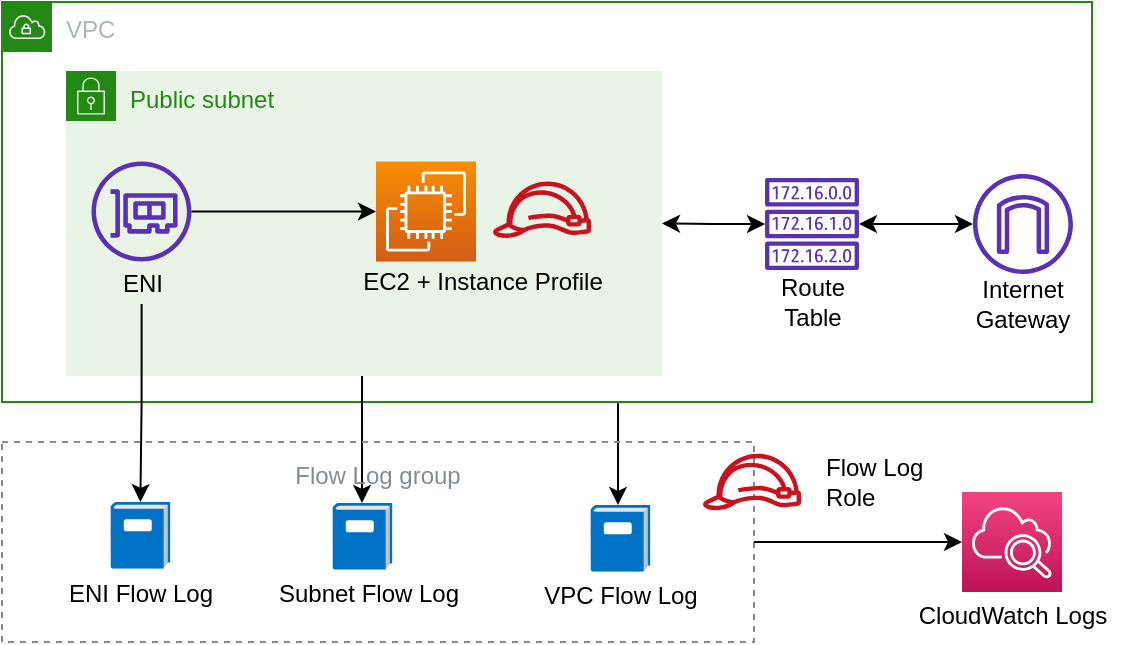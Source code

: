 <mxfile version="14.1.8" type="device"><diagram id="VrJSyCtyyk0UYBWMlAai" name="Page-1"><mxGraphModel dx="749" dy="556" grid="1" gridSize="10" guides="1" tooltips="1" connect="1" arrows="1" fold="1" page="1" pageScale="1" pageWidth="850" pageHeight="1100" background="none" math="0" shadow="0"><root><mxCell id="0"/><mxCell id="1" parent="0"/><mxCell id="usUNBvkTF5kbZOLfqmCF-15" style="edgeStyle=orthogonalEdgeStyle;rounded=0;orthogonalLoop=1;jettySize=auto;html=1;" edge="1" parent="1" source="lls4c6PotRuVWO8DvVIY-1" target="CpfxMeXxCXW5DumJ89Vl-33"><mxGeometry relative="1" as="geometry"><Array as="points"><mxPoint x="388" y="530"/><mxPoint x="388" y="530"/></Array></mxGeometry></mxCell><mxCell id="lls4c6PotRuVWO8DvVIY-1" value="VPC" style="points=[[0,0],[0.25,0],[0.5,0],[0.75,0],[1,0],[1,0.25],[1,0.5],[1,0.75],[1,1],[0.75,1],[0.5,1],[0.25,1],[0,1],[0,0.75],[0,0.5],[0,0.25]];outlineConnect=0;gradientColor=none;html=1;whiteSpace=wrap;fontSize=12;fontStyle=0;shape=mxgraph.aws4.group;grIcon=mxgraph.aws4.group_vpc;strokeColor=#248814;fillColor=none;verticalAlign=top;align=left;spacingLeft=30;fontColor=#AAB7B8;dashed=0;" parent="1" vertex="1"><mxGeometry x="80" y="320" width="545" height="200" as="geometry"/></mxCell><mxCell id="usUNBvkTF5kbZOLfqmCF-14" style="edgeStyle=orthogonalEdgeStyle;rounded=0;orthogonalLoop=1;jettySize=auto;html=1;" edge="1" parent="1" source="lls4c6PotRuVWO8DvVIY-3" target="CpfxMeXxCXW5DumJ89Vl-13"><mxGeometry relative="1" as="geometry"><Array as="points"><mxPoint x="260" y="550"/><mxPoint x="260" y="550"/></Array></mxGeometry></mxCell><mxCell id="lls4c6PotRuVWO8DvVIY-3" value="Public subnet" style="points=[[0,0],[0.25,0],[0.5,0],[0.75,0],[1,0],[1,0.25],[1,0.5],[1,0.75],[1,1],[0.75,1],[0.5,1],[0.25,1],[0,1],[0,0.75],[0,0.5],[0,0.25]];outlineConnect=0;gradientColor=none;html=1;whiteSpace=wrap;fontSize=12;fontStyle=0;shape=mxgraph.aws4.group;grIcon=mxgraph.aws4.group_security_group;grStroke=0;strokeColor=#248814;fillColor=#E9F3E6;verticalAlign=top;align=left;spacingLeft=30;fontColor=#248814;dashed=0;" parent="1" vertex="1"><mxGeometry x="112" y="354.5" width="298" height="152.5" as="geometry"/></mxCell><mxCell id="usUNBvkTF5kbZOLfqmCF-1" value="" style="group" vertex="1" connectable="0" parent="1"><mxGeometry x="530" y="565" width="110" height="72" as="geometry"/></mxCell><mxCell id="CpfxMeXxCXW5DumJ89Vl-1" value="" style="outlineConnect=0;fontColor=#232F3E;gradientColor=#F34482;gradientDirection=north;fillColor=#BC1356;strokeColor=#ffffff;dashed=0;verticalLabelPosition=bottom;verticalAlign=top;align=center;html=1;fontSize=12;fontStyle=0;aspect=fixed;shape=mxgraph.aws4.resourceIcon;resIcon=mxgraph.aws4.cloudwatch_2;" parent="usUNBvkTF5kbZOLfqmCF-1" vertex="1"><mxGeometry x="30" width="50" height="50" as="geometry"/></mxCell><mxCell id="CpfxMeXxCXW5DumJ89Vl-16" value="CloudWatch Logs" style="text;html=1;resizable=0;autosize=1;align=center;verticalAlign=middle;points=[];fillColor=none;strokeColor=none;rounded=0;" parent="usUNBvkTF5kbZOLfqmCF-1" vertex="1"><mxGeometry y="52" width="110" height="20" as="geometry"/></mxCell><mxCell id="usUNBvkTF5kbZOLfqmCF-4" value="" style="group" vertex="1" connectable="0" parent="1"><mxGeometry x="250.0" y="399.75" width="140" height="70" as="geometry"/></mxCell><mxCell id="usUNBvkTF5kbZOLfqmCF-5" value="" style="outlineConnect=0;fontColor=#232F3E;gradientColor=none;fillColor=#C7131F;strokeColor=none;dashed=0;verticalLabelPosition=bottom;verticalAlign=top;align=center;html=1;fontSize=12;fontStyle=0;aspect=fixed;pointerEvents=1;shape=mxgraph.aws4.role;" vertex="1" parent="usUNBvkTF5kbZOLfqmCF-4"><mxGeometry x="75.0" y="10.0" width="50" height="28.21" as="geometry"/></mxCell><mxCell id="usUNBvkTF5kbZOLfqmCF-6" value="" style="outlineConnect=0;fontColor=#232F3E;gradientColor=#F78E04;gradientDirection=north;fillColor=#D05C17;strokeColor=#ffffff;dashed=0;verticalLabelPosition=bottom;verticalAlign=top;align=center;html=1;fontSize=12;fontStyle=0;aspect=fixed;shape=mxgraph.aws4.resourceIcon;resIcon=mxgraph.aws4.ec2;" vertex="1" parent="usUNBvkTF5kbZOLfqmCF-4"><mxGeometry x="17.0" width="50" height="50" as="geometry"/></mxCell><mxCell id="usUNBvkTF5kbZOLfqmCF-7" value="&lt;div&gt;&lt;span&gt;EC2 + Instance Profile&lt;/span&gt;&lt;/div&gt;" style="text;html=1;resizable=0;autosize=1;align=center;verticalAlign=middle;points=[];fillColor=none;strokeColor=none;rounded=0;" vertex="1" parent="usUNBvkTF5kbZOLfqmCF-4"><mxGeometry y="50" width="140" height="20" as="geometry"/></mxCell><mxCell id="usUNBvkTF5kbZOLfqmCF-11" value="" style="group" vertex="1" connectable="0" parent="1"><mxGeometry x="124.75" y="399.75" width="50" height="71.25" as="geometry"/></mxCell><mxCell id="usUNBvkTF5kbZOLfqmCF-10" value="" style="outlineConnect=0;fontColor=#232F3E;gradientColor=none;fillColor=#5A30B5;strokeColor=none;dashed=0;verticalLabelPosition=bottom;verticalAlign=top;align=center;html=1;fontSize=12;fontStyle=0;aspect=fixed;pointerEvents=1;shape=mxgraph.aws4.elastic_network_interface;" vertex="1" parent="usUNBvkTF5kbZOLfqmCF-11"><mxGeometry width="50" height="50" as="geometry"/></mxCell><mxCell id="CpfxMeXxCXW5DumJ89Vl-22" value="ENI" style="text;html=1;resizable=0;autosize=1;align=center;verticalAlign=middle;points=[];fillColor=none;strokeColor=none;rounded=0;" parent="usUNBvkTF5kbZOLfqmCF-11" vertex="1"><mxGeometry x="5" y="51.25" width="40" height="20" as="geometry"/></mxCell><mxCell id="usUNBvkTF5kbZOLfqmCF-12" style="edgeStyle=orthogonalEdgeStyle;rounded=0;orthogonalLoop=1;jettySize=auto;html=1;" edge="1" parent="1" source="usUNBvkTF5kbZOLfqmCF-10" target="usUNBvkTF5kbZOLfqmCF-6"><mxGeometry relative="1" as="geometry"/></mxCell><mxCell id="usUNBvkTF5kbZOLfqmCF-13" style="edgeStyle=orthogonalEdgeStyle;rounded=0;orthogonalLoop=1;jettySize=auto;html=1;" edge="1" parent="1" source="CpfxMeXxCXW5DumJ89Vl-22" target="CpfxMeXxCXW5DumJ89Vl-36"><mxGeometry relative="1" as="geometry"/></mxCell><mxCell id="usUNBvkTF5kbZOLfqmCF-16" style="edgeStyle=orthogonalEdgeStyle;rounded=0;orthogonalLoop=1;jettySize=auto;html=1;startArrow=classic;startFill=1;" edge="1" parent="1" source="usUNBvkTF5kbZOLfqmCF-18" target="usUNBvkTF5kbZOLfqmCF-21"><mxGeometry relative="1" as="geometry"/></mxCell><mxCell id="usUNBvkTF5kbZOLfqmCF-17" value="" style="group" vertex="1" connectable="0" parent="1"><mxGeometry x="460" y="408" width="50" height="77" as="geometry"/></mxCell><mxCell id="usUNBvkTF5kbZOLfqmCF-18" value="" style="outlineConnect=0;fontColor=#232F3E;gradientColor=none;fillColor=#5A30B5;strokeColor=none;dashed=0;verticalLabelPosition=bottom;verticalAlign=top;align=center;html=1;fontSize=12;fontStyle=0;aspect=fixed;pointerEvents=1;shape=mxgraph.aws4.route_table;" vertex="1" parent="usUNBvkTF5kbZOLfqmCF-17"><mxGeometry x="1.4" width="47.21" height="46" as="geometry"/></mxCell><mxCell id="usUNBvkTF5kbZOLfqmCF-19" value="Route&lt;br&gt;Table" style="text;html=1;resizable=0;autosize=1;align=center;verticalAlign=middle;points=[];fillColor=none;strokeColor=none;rounded=0;" vertex="1" parent="usUNBvkTF5kbZOLfqmCF-17"><mxGeometry y="47" width="50" height="30" as="geometry"/></mxCell><mxCell id="usUNBvkTF5kbZOLfqmCF-20" value="" style="group" vertex="1" connectable="0" parent="1"><mxGeometry x="560" y="406" width="60" height="80.421" as="geometry"/></mxCell><mxCell id="usUNBvkTF5kbZOLfqmCF-21" value="" style="outlineConnect=0;fontColor=#232F3E;fillColor=#5A30B5;strokeColor=none;dashed=0;verticalLabelPosition=bottom;verticalAlign=top;align=center;html=1;fontSize=12;fontStyle=0;aspect=fixed;pointerEvents=1;shape=mxgraph.aws4.internet_gateway;sketch=0;" vertex="1" parent="usUNBvkTF5kbZOLfqmCF-20"><mxGeometry x="5.486" width="50" height="50" as="geometry"/></mxCell><mxCell id="usUNBvkTF5kbZOLfqmCF-22" value="Internet&lt;br&gt;Gateway" style="text;html=1;resizable=0;autosize=1;align=center;verticalAlign=middle;points=[];fillColor=none;strokeColor=none;rounded=0;" vertex="1" parent="usUNBvkTF5kbZOLfqmCF-20"><mxGeometry y="50.421" width="60" height="30" as="geometry"/></mxCell><mxCell id="usUNBvkTF5kbZOLfqmCF-23" style="edgeStyle=orthogonalEdgeStyle;rounded=0;orthogonalLoop=1;jettySize=auto;html=1;entryX=1;entryY=0.5;entryDx=0;entryDy=0;startArrow=classic;startFill=1;" edge="1" parent="1" source="usUNBvkTF5kbZOLfqmCF-18" target="lls4c6PotRuVWO8DvVIY-3"><mxGeometry relative="1" as="geometry"/></mxCell><mxCell id="usUNBvkTF5kbZOLfqmCF-32" value="" style="group" vertex="1" connectable="0" parent="1"><mxGeometry x="104.21" y="570" width="445.79" height="70" as="geometry"/></mxCell><mxCell id="usUNBvkTF5kbZOLfqmCF-24" value="" style="group" vertex="1" connectable="0" parent="usUNBvkTF5kbZOLfqmCF-32"><mxGeometry x="239.79" y="1.5" width="90" height="55.33" as="geometry"/></mxCell><mxCell id="CpfxMeXxCXW5DumJ89Vl-32" value="VPC Flow Log" style="text;html=1;resizable=0;autosize=1;align=center;verticalAlign=middle;points=[];fillColor=none;strokeColor=none;rounded=0;fontStyle=0" parent="usUNBvkTF5kbZOLfqmCF-24" vertex="1"><mxGeometry y="35.33" width="90" height="20" as="geometry"/></mxCell><mxCell id="CpfxMeXxCXW5DumJ89Vl-33" value="" style="aspect=fixed;html=1;points=[];align=center;image;fontSize=12;image=img/lib/mscae/Log.svg;fontStyle=0" parent="usUNBvkTF5kbZOLfqmCF-24" vertex="1"><mxGeometry x="30.21" width="30" height="33.33" as="geometry"/></mxCell><mxCell id="usUNBvkTF5kbZOLfqmCF-25" value="" style="group" vertex="1" connectable="0" parent="usUNBvkTF5kbZOLfqmCF-32"><mxGeometry x="103.54" y="0.5" width="342.25" height="69.5" as="geometry"/></mxCell><mxCell id="CpfxMeXxCXW5DumJ89Vl-11" value="Subnet Flow Log" style="text;html=1;resizable=0;autosize=1;align=center;verticalAlign=middle;points=[];fillColor=none;strokeColor=none;rounded=0;" parent="usUNBvkTF5kbZOLfqmCF-25" vertex="1"><mxGeometry y="35" width="110" height="20" as="geometry"/></mxCell><mxCell id="CpfxMeXxCXW5DumJ89Vl-13" value="" style="aspect=fixed;html=1;points=[];align=center;image;fontSize=12;image=img/lib/mscae/Log.svg;" parent="usUNBvkTF5kbZOLfqmCF-25" vertex="1"><mxGeometry x="37.46" width="30" height="33.33" as="geometry"/></mxCell><mxCell id="usUNBvkTF5kbZOLfqmCF-33" value="Flow Log group" style="outlineConnect=0;gradientColor=none;html=1;whiteSpace=wrap;fontSize=12;fontStyle=0;strokeColor=#858B94;fillColor=none;verticalAlign=top;align=center;fontColor=#858B94;dashed=1;spacingTop=3;" vertex="1" parent="usUNBvkTF5kbZOLfqmCF-25"><mxGeometry x="-127.75" y="-30.5" width="376" height="100" as="geometry"/></mxCell><mxCell id="usUNBvkTF5kbZOLfqmCF-3" value="" style="group" vertex="1" connectable="0" parent="usUNBvkTF5kbZOLfqmCF-25"><mxGeometry x="222.25" y="-25.5" width="120" height="30" as="geometry"/></mxCell><mxCell id="CpfxMeXxCXW5DumJ89Vl-38" value="Flow Log&lt;br&gt;Role" style="text;html=1;resizable=0;autosize=1;align=left;verticalAlign=middle;points=[];fillColor=none;strokeColor=none;rounded=0;" parent="usUNBvkTF5kbZOLfqmCF-3" vertex="1"><mxGeometry x="60" width="60" height="30" as="geometry"/></mxCell><mxCell id="usUNBvkTF5kbZOLfqmCF-2" value="" style="outlineConnect=0;fontColor=#232F3E;gradientColor=none;fillColor=#C7131F;strokeColor=none;dashed=0;verticalLabelPosition=bottom;verticalAlign=top;align=center;html=1;fontSize=12;fontStyle=0;aspect=fixed;pointerEvents=1;shape=mxgraph.aws4.role;" vertex="1" parent="usUNBvkTF5kbZOLfqmCF-3"><mxGeometry y="0.89" width="50" height="28.21" as="geometry"/></mxCell><mxCell id="usUNBvkTF5kbZOLfqmCF-31" value="" style="group" vertex="1" connectable="0" parent="usUNBvkTF5kbZOLfqmCF-32"><mxGeometry width="90.0" height="55.5" as="geometry"/></mxCell><mxCell id="CpfxMeXxCXW5DumJ89Vl-35" value="ENI Flow Log" style="text;html=1;resizable=0;autosize=1;align=center;verticalAlign=middle;points=[];fillColor=none;strokeColor=none;rounded=0;fontStyle=0" parent="usUNBvkTF5kbZOLfqmCF-31" vertex="1"><mxGeometry y="35.5" width="90" height="20" as="geometry"/></mxCell><mxCell id="CpfxMeXxCXW5DumJ89Vl-36" value="" style="aspect=fixed;html=1;points=[];align=center;image;fontSize=12;image=img/lib/mscae/Log.svg;fontStyle=0" parent="usUNBvkTF5kbZOLfqmCF-31" vertex="1"><mxGeometry x="30.0" width="30" height="33.33" as="geometry"/></mxCell><mxCell id="usUNBvkTF5kbZOLfqmCF-34" style="edgeStyle=orthogonalEdgeStyle;rounded=0;orthogonalLoop=1;jettySize=auto;html=1;startArrow=none;startFill=0;" edge="1" parent="1" source="usUNBvkTF5kbZOLfqmCF-33" target="CpfxMeXxCXW5DumJ89Vl-1"><mxGeometry relative="1" as="geometry"/></mxCell></root></mxGraphModel></diagram></mxfile>